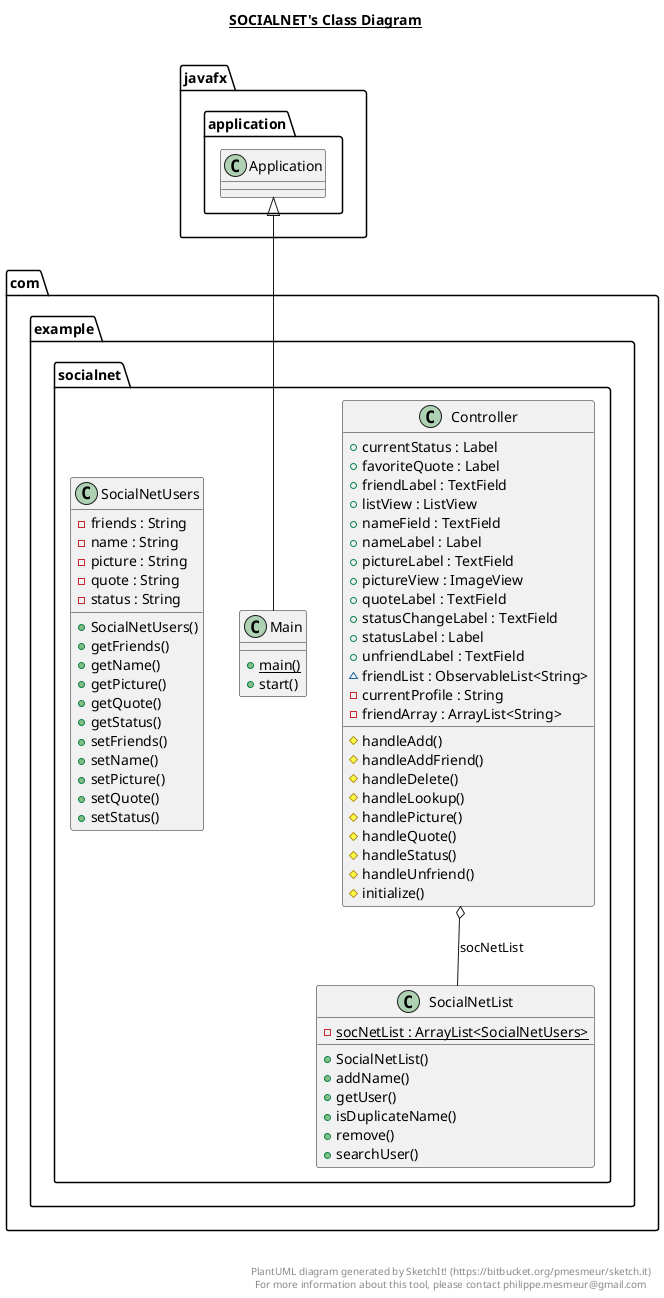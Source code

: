 @startuml

title __SOCIALNET's Class Diagram__\n

    namespace com.example.socialnet {
      class com.example.socialnet.Controller {
          + currentStatus : Label
          + favoriteQuote : Label
          + friendLabel : TextField
          + listView : ListView
          + nameField : TextField
          + nameLabel : Label
          + pictureLabel : TextField
          + pictureView : ImageView
          + quoteLabel : TextField
          + statusChangeLabel : TextField
          + statusLabel : Label
          + unfriendLabel : TextField
          ~ friendList : ObservableList<String>
          - currentProfile : String
          - friendArray : ArrayList<String>
          # handleAdd()
          # handleAddFriend()
          # handleDelete()
          # handleLookup()
          # handlePicture()
          # handleQuote()
          # handleStatus()
          # handleUnfriend()
          # initialize()
      }
    }
  

    namespace com.example.socialnet {
      class com.example.socialnet.Main {
          {static} + main()
          + start()
      }
    }

  

    namespace com.example.socialnet {
      class com.example.socialnet.SocialNetList {
          {static} - socNetList : ArrayList<SocialNetUsers>
          + SocialNetList()
          + addName()
          + getUser()
          + isDuplicateName()
          + remove()
          + searchUser()
      }
    }
  

    namespace com.example.socialnet {
      class com.example.socialnet.SocialNetUsers {
          - friends : String
          - name : String
          - picture : String
          - quote : String
          - status : String
          + SocialNetUsers()
          + getFriends()
          + getName()
          + getPicture()
          + getQuote()
          + getStatus()
          + setFriends()
          + setName()
          + setPicture()
          + setQuote()
          + setStatus()
      }
    }
  

  com.example.socialnet.Controller o-- com.example.socialnet.SocialNetList : socNetList
  com.example.socialnet.Main -up-|> javafx.application.Application


right footer


PlantUML diagram generated by SketchIt! (https://bitbucket.org/pmesmeur/sketch.it)
For more information about this tool, please contact philippe.mesmeur@gmail.com
endfooter

@enduml
